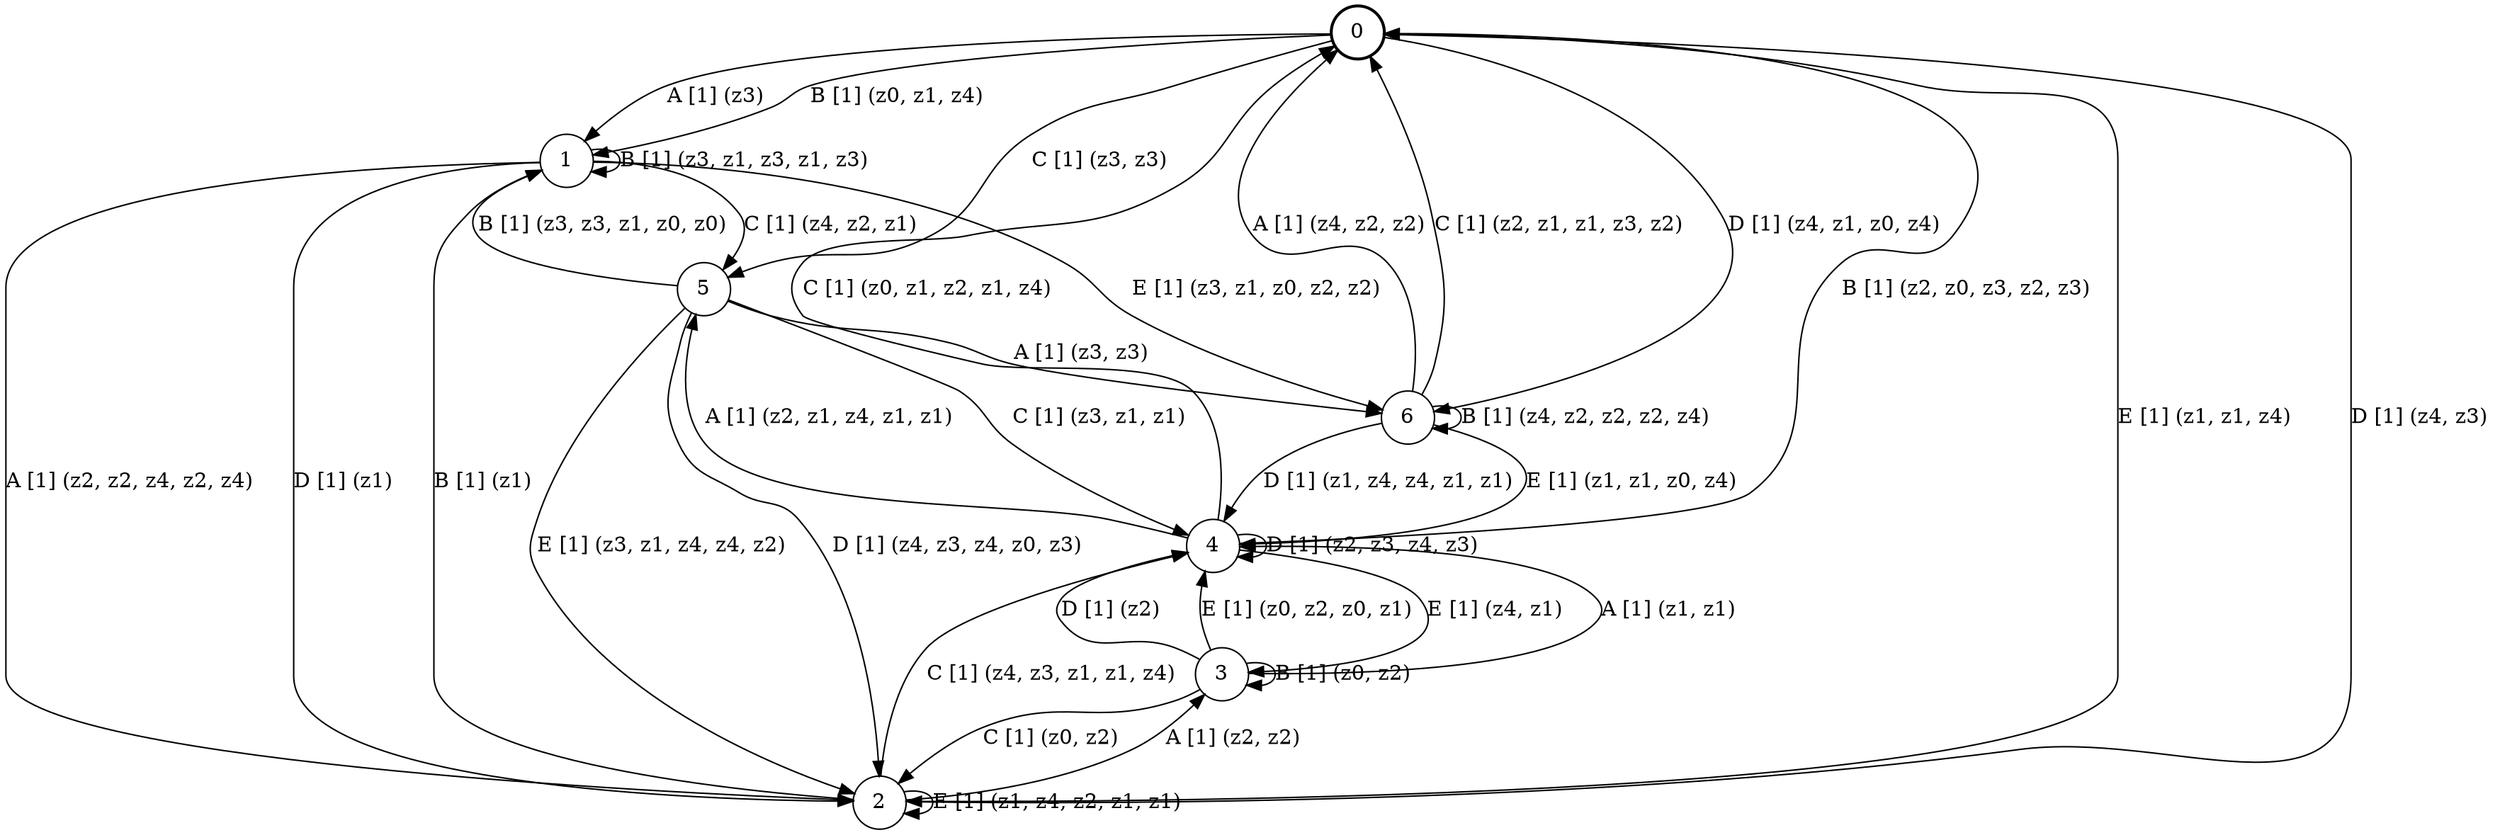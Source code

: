 # generated file, don't try to modify
# command: dot -Tpng <filename> > tree.png
digraph Automaton {
    node [shape = circle];
    0 [style = "bold"];
    0 -> 1 [label = "A [1] (z3) "];
    0 -> 1 [label = "B [1] (z0, z1, z4) "];
    0 -> 5 [label = "C [1] (z3, z3) "];
    0 -> 6 [label = "D [1] (z4, z1, z0, z4) "];
    0 -> 2 [label = "E [1] (z1, z1, z4) "];
    1 -> 2 [label = "A [1] (z2, z2, z4, z2, z4) "];
    1 -> 1 [label = "B [1] (z3, z1, z3, z1, z3) "];
    1 -> 5 [label = "C [1] (z4, z2, z1) "];
    1 -> 2 [label = "D [1] (z1) "];
    1 -> 6 [label = "E [1] (z3, z1, z0, z2, z2) "];
    2 -> 3 [label = "A [1] (z2, z2) "];
    2 -> 1 [label = "B [1] (z1) "];
    2 -> 4 [label = "C [1] (z4, z3, z1, z1, z4) "];
    2 -> 0 [label = "D [1] (z4, z3) "];
    2 -> 2 [label = "E [1] (z1, z4, z2, z1, z1) "];
    3 -> 4 [label = "A [1] (z1, z1) "];
    3 -> 3 [label = "B [1] (z0, z2) "];
    3 -> 2 [label = "C [1] (z0, z2) "];
    3 -> 4 [label = "D [1] (z2) "];
    3 -> 4 [label = "E [1] (z0, z2, z0, z1) "];
    4 -> 5 [label = "A [1] (z2, z1, z4, z1, z1) "];
    4 -> 0 [label = "B [1] (z2, z0, z3, z2, z3) "];
    4 -> 0 [label = "C [1] (z0, z1, z2, z1, z4) "];
    4 -> 4 [label = "D [1] (z2, z3, z4, z3) "];
    4 -> 3 [label = "E [1] (z4, z1) "];
    5 -> 6 [label = "A [1] (z3, z3) "];
    5 -> 1 [label = "B [1] (z3, z3, z1, z0, z0) "];
    5 -> 4 [label = "C [1] (z3, z1, z1) "];
    5 -> 2 [label = "D [1] (z4, z3, z4, z0, z3) "];
    5 -> 2 [label = "E [1] (z3, z1, z4, z4, z2) "];
    6 -> 0 [label = "A [1] (z4, z2, z2) "];
    6 -> 6 [label = "B [1] (z4, z2, z2, z2, z4) "];
    6 -> 0 [label = "C [1] (z2, z1, z1, z3, z2) "];
    6 -> 4 [label = "D [1] (z1, z4, z4, z1, z1) "];
    6 -> 4 [label = "E [1] (z1, z1, z0, z4) "];
}
